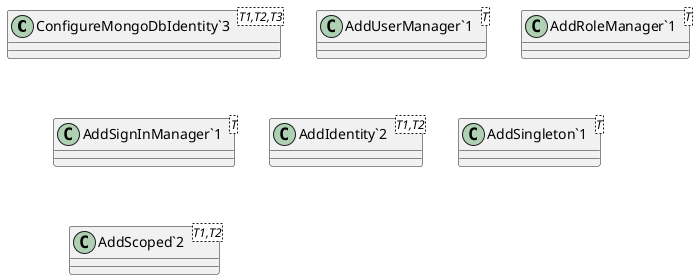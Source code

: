 @startuml
class "ConfigureMongoDbIdentity`3"<T1,T2,T3> {
}
class "AddUserManager`1"<T> {
}
class "AddRoleManager`1"<T> {
}
class "AddSignInManager`1"<T> {
}
class "AddIdentity`2"<T1,T2> {
}
class "AddSingleton`1"<T> {
}
class "AddScoped`2"<T1,T2> {
}
@enduml
